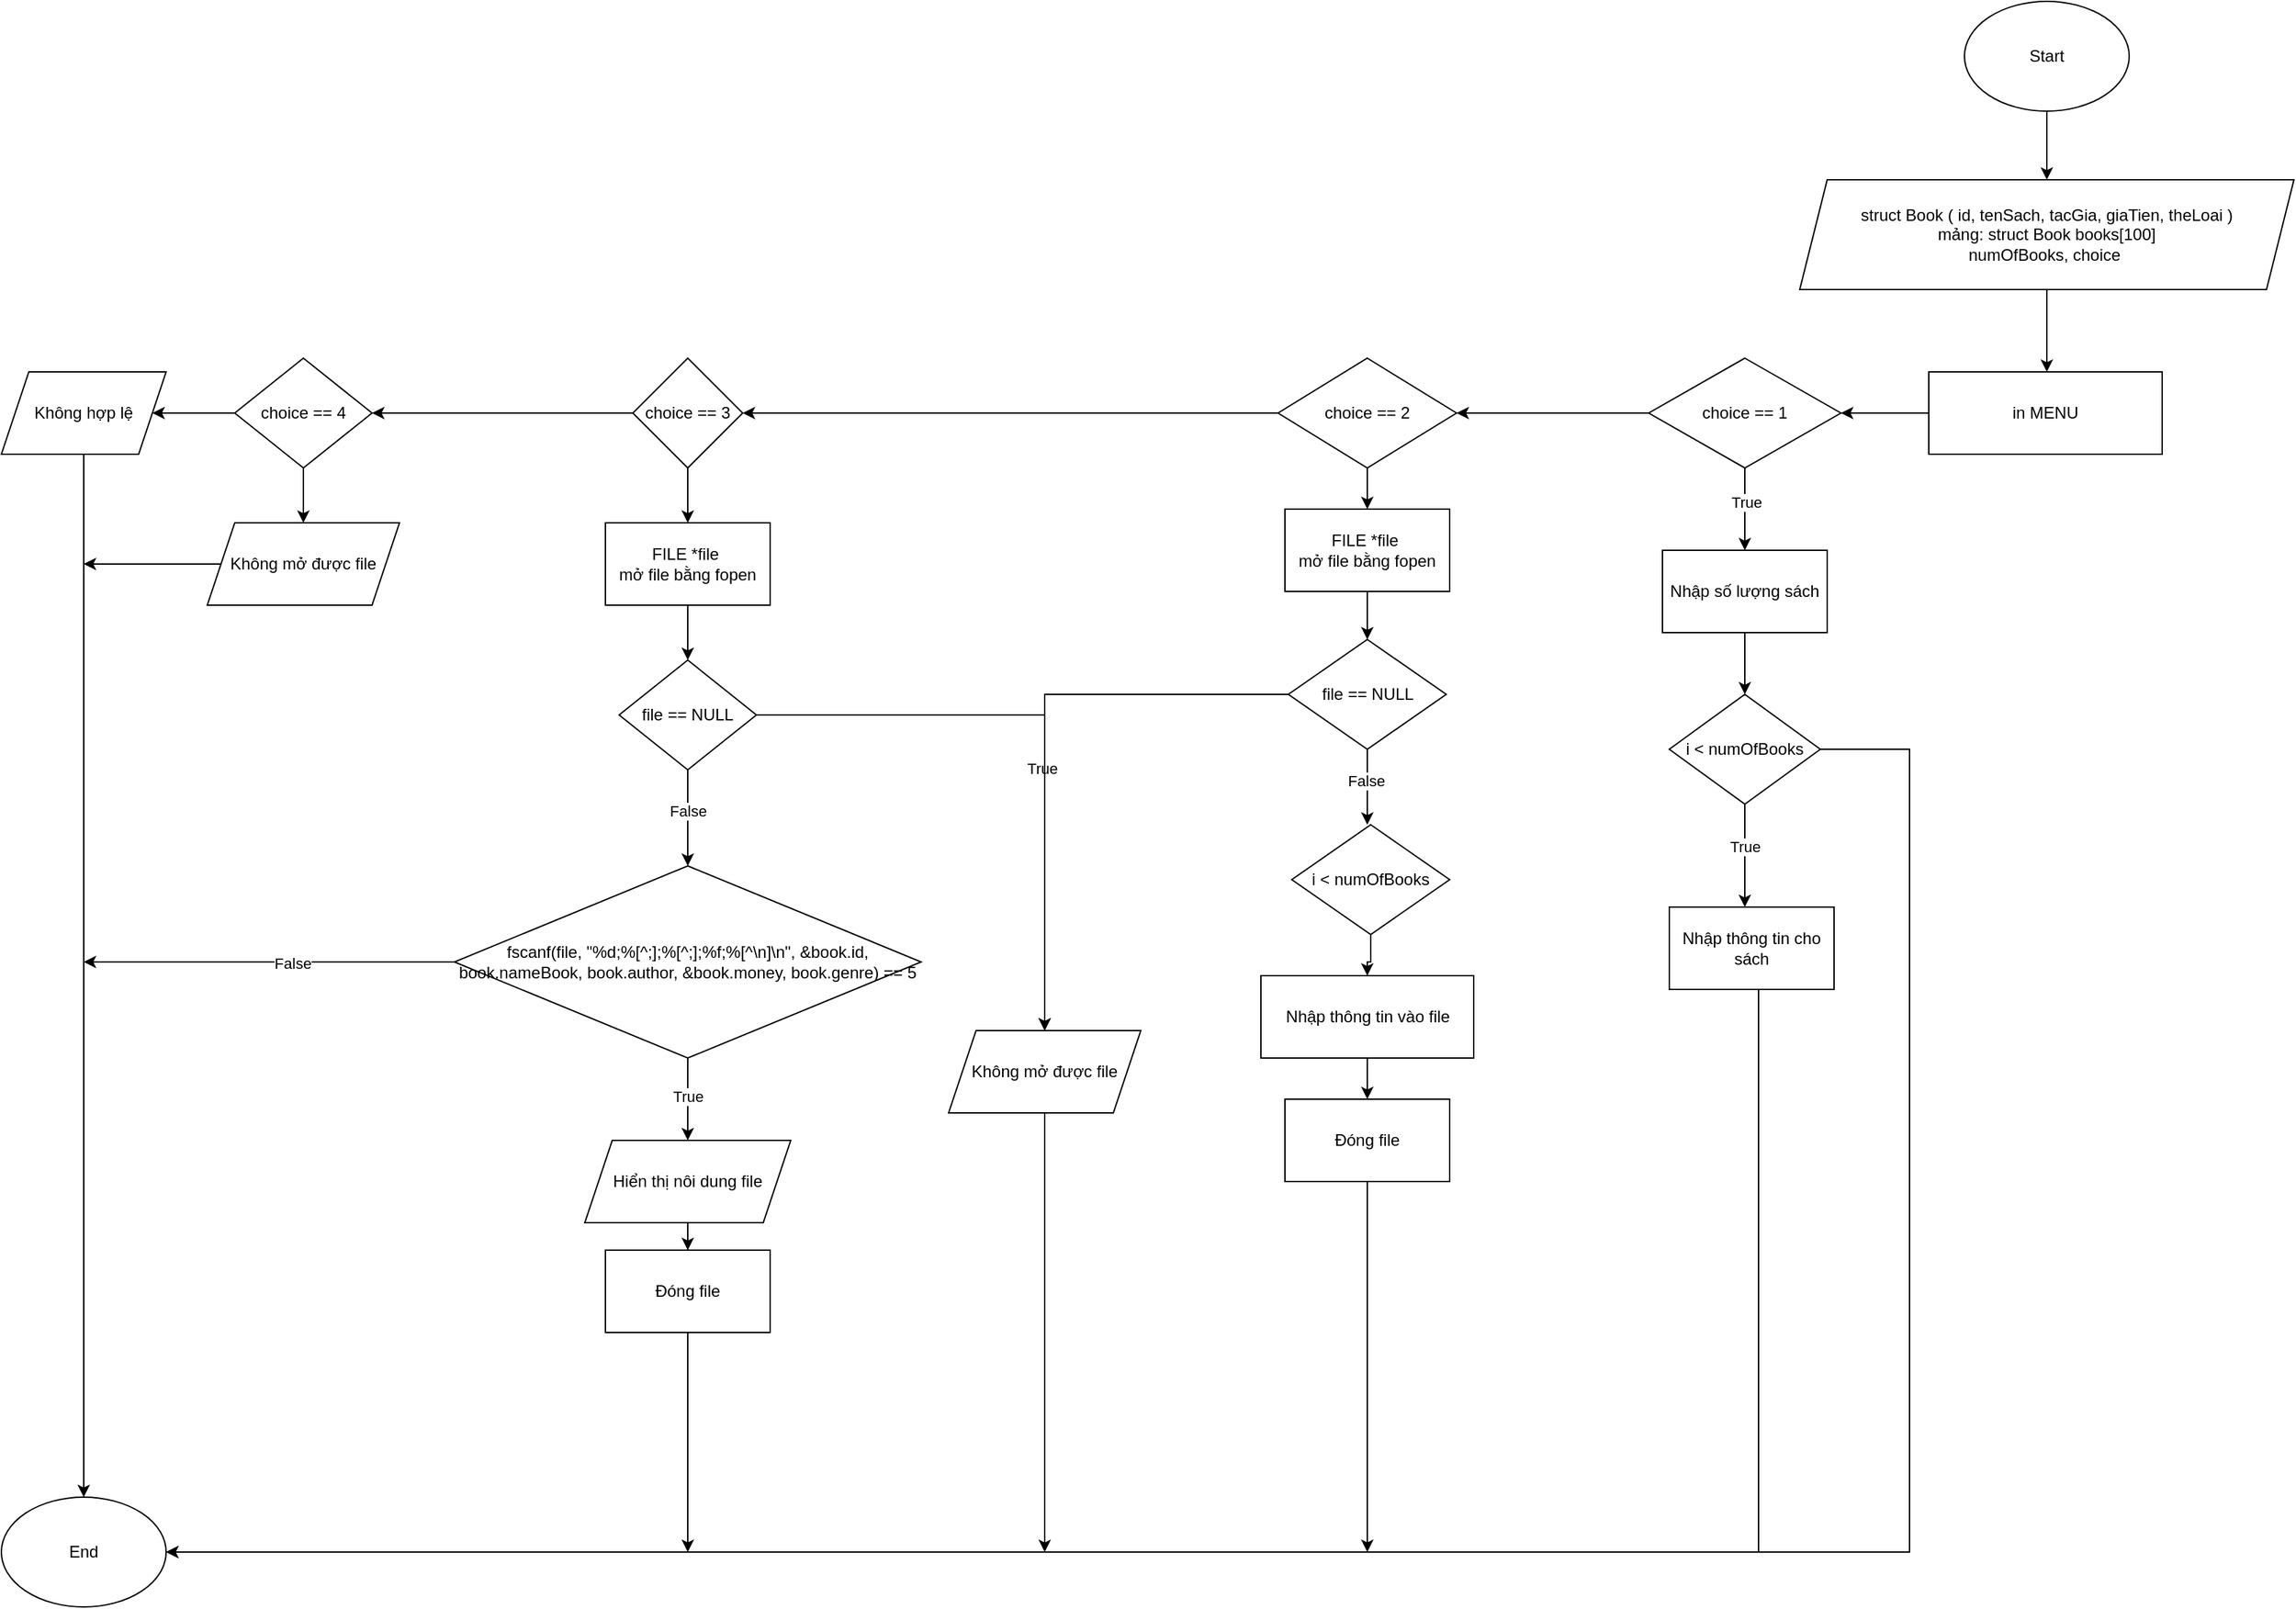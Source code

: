 <mxfile version="22.1.7" type="device">
  <diagram name="Trang-1" id="iGdJ-SQvQNeuKEM64uLv">
    <mxGraphModel dx="2902" dy="604" grid="1" gridSize="10" guides="1" tooltips="1" connect="1" arrows="1" fold="1" page="1" pageScale="1" pageWidth="827" pageHeight="1169" math="0" shadow="0">
      <root>
        <mxCell id="0" />
        <mxCell id="1" parent="0" />
        <mxCell id="-YtUDuBPMdpdBI-4ZtJx-1" style="edgeStyle=orthogonalEdgeStyle;rounded=0;orthogonalLoop=1;jettySize=auto;html=1;" edge="1" parent="1" source="-YtUDuBPMdpdBI-4ZtJx-2" target="-YtUDuBPMdpdBI-4ZtJx-4">
          <mxGeometry relative="1" as="geometry">
            <mxPoint x="330" y="200" as="targetPoint" />
          </mxGeometry>
        </mxCell>
        <mxCell id="-YtUDuBPMdpdBI-4ZtJx-2" value="Start" style="ellipse;whiteSpace=wrap;html=1;" vertex="1" parent="1">
          <mxGeometry x="270" y="40" width="120" height="80" as="geometry" />
        </mxCell>
        <mxCell id="-YtUDuBPMdpdBI-4ZtJx-3" style="edgeStyle=orthogonalEdgeStyle;rounded=0;orthogonalLoop=1;jettySize=auto;html=1;" edge="1" parent="1" source="-YtUDuBPMdpdBI-4ZtJx-4">
          <mxGeometry relative="1" as="geometry">
            <mxPoint x="330" y="310" as="targetPoint" />
          </mxGeometry>
        </mxCell>
        <mxCell id="-YtUDuBPMdpdBI-4ZtJx-4" value="struct Book ( id, tenSach, tacGia, giaTien, theLoai )&lt;br&gt;mảng: struct Book books[100]&lt;br&gt;numOfBooks, choice&amp;nbsp;" style="shape=parallelogram;perimeter=parallelogramPerimeter;whiteSpace=wrap;html=1;fixedSize=1;" vertex="1" parent="1">
          <mxGeometry x="150" y="170" width="360" height="80" as="geometry" />
        </mxCell>
        <mxCell id="-YtUDuBPMdpdBI-4ZtJx-5" style="edgeStyle=orthogonalEdgeStyle;rounded=0;orthogonalLoop=1;jettySize=auto;html=1;" edge="1" parent="1" source="-YtUDuBPMdpdBI-4ZtJx-6" target="-YtUDuBPMdpdBI-4ZtJx-10">
          <mxGeometry relative="1" as="geometry">
            <mxPoint x="170" y="340" as="targetPoint" />
          </mxGeometry>
        </mxCell>
        <mxCell id="-YtUDuBPMdpdBI-4ZtJx-6" value="in MENU" style="rounded=0;whiteSpace=wrap;html=1;" vertex="1" parent="1">
          <mxGeometry x="244" y="310" width="170" height="60" as="geometry" />
        </mxCell>
        <mxCell id="-YtUDuBPMdpdBI-4ZtJx-7" style="edgeStyle=orthogonalEdgeStyle;rounded=0;orthogonalLoop=1;jettySize=auto;html=1;" edge="1" parent="1" source="-YtUDuBPMdpdBI-4ZtJx-10">
          <mxGeometry relative="1" as="geometry">
            <mxPoint x="110" y="440" as="targetPoint" />
          </mxGeometry>
        </mxCell>
        <mxCell id="-YtUDuBPMdpdBI-4ZtJx-8" value="True" style="edgeLabel;html=1;align=center;verticalAlign=middle;resizable=0;points=[];" vertex="1" connectable="0" parent="-YtUDuBPMdpdBI-4ZtJx-7">
          <mxGeometry x="-0.196" y="1" relative="1" as="geometry">
            <mxPoint as="offset" />
          </mxGeometry>
        </mxCell>
        <mxCell id="-YtUDuBPMdpdBI-4ZtJx-9" style="edgeStyle=orthogonalEdgeStyle;rounded=0;orthogonalLoop=1;jettySize=auto;html=1;" edge="1" parent="1" source="-YtUDuBPMdpdBI-4ZtJx-10" target="-YtUDuBPMdpdBI-4ZtJx-21">
          <mxGeometry relative="1" as="geometry">
            <mxPoint x="-140" y="340" as="targetPoint" />
          </mxGeometry>
        </mxCell>
        <mxCell id="-YtUDuBPMdpdBI-4ZtJx-10" value="choice == 1" style="rhombus;whiteSpace=wrap;html=1;" vertex="1" parent="1">
          <mxGeometry x="40" y="300" width="140" height="80" as="geometry" />
        </mxCell>
        <mxCell id="-YtUDuBPMdpdBI-4ZtJx-11" style="edgeStyle=orthogonalEdgeStyle;rounded=0;orthogonalLoop=1;jettySize=auto;html=1;" edge="1" parent="1" source="-YtUDuBPMdpdBI-4ZtJx-12" target="-YtUDuBPMdpdBI-4ZtJx-16">
          <mxGeometry relative="1" as="geometry">
            <mxPoint x="110" y="550" as="targetPoint" />
          </mxGeometry>
        </mxCell>
        <mxCell id="-YtUDuBPMdpdBI-4ZtJx-12" value="Nhập số lượng sách" style="rounded=0;whiteSpace=wrap;html=1;" vertex="1" parent="1">
          <mxGeometry x="50" y="440" width="120" height="60" as="geometry" />
        </mxCell>
        <mxCell id="-YtUDuBPMdpdBI-4ZtJx-13" style="edgeStyle=orthogonalEdgeStyle;rounded=0;orthogonalLoop=1;jettySize=auto;html=1;" edge="1" parent="1" source="-YtUDuBPMdpdBI-4ZtJx-16">
          <mxGeometry relative="1" as="geometry">
            <mxPoint x="110" y="700" as="targetPoint" />
          </mxGeometry>
        </mxCell>
        <mxCell id="-YtUDuBPMdpdBI-4ZtJx-14" value="True" style="edgeLabel;html=1;align=center;verticalAlign=middle;resizable=0;points=[];" vertex="1" connectable="0" parent="-YtUDuBPMdpdBI-4ZtJx-13">
          <mxGeometry x="-0.197" relative="1" as="geometry">
            <mxPoint as="offset" />
          </mxGeometry>
        </mxCell>
        <mxCell id="-YtUDuBPMdpdBI-4ZtJx-15" style="edgeStyle=orthogonalEdgeStyle;rounded=0;orthogonalLoop=1;jettySize=auto;html=1;entryX=1;entryY=0.5;entryDx=0;entryDy=0;" edge="1" parent="1" source="-YtUDuBPMdpdBI-4ZtJx-16" target="-YtUDuBPMdpdBI-4ZtJx-62">
          <mxGeometry relative="1" as="geometry">
            <Array as="points">
              <mxPoint x="230" y="585" />
              <mxPoint x="230" y="1170" />
            </Array>
          </mxGeometry>
        </mxCell>
        <mxCell id="-YtUDuBPMdpdBI-4ZtJx-16" value="i &amp;lt; numOfBooks" style="rhombus;whiteSpace=wrap;html=1;" vertex="1" parent="1">
          <mxGeometry x="55" y="545" width="110" height="80" as="geometry" />
        </mxCell>
        <mxCell id="-YtUDuBPMdpdBI-4ZtJx-17" style="edgeStyle=orthogonalEdgeStyle;rounded=0;orthogonalLoop=1;jettySize=auto;html=1;entryX=1;entryY=0.5;entryDx=0;entryDy=0;" edge="1" parent="1" source="-YtUDuBPMdpdBI-4ZtJx-18" target="-YtUDuBPMdpdBI-4ZtJx-62">
          <mxGeometry relative="1" as="geometry">
            <Array as="points">
              <mxPoint x="120" y="1170" />
            </Array>
          </mxGeometry>
        </mxCell>
        <mxCell id="-YtUDuBPMdpdBI-4ZtJx-18" value="Nhập thông tin cho sách" style="rounded=0;whiteSpace=wrap;html=1;" vertex="1" parent="1">
          <mxGeometry x="55" y="700" width="120" height="60" as="geometry" />
        </mxCell>
        <mxCell id="-YtUDuBPMdpdBI-4ZtJx-19" style="edgeStyle=orthogonalEdgeStyle;rounded=0;orthogonalLoop=1;jettySize=auto;html=1;" edge="1" parent="1" source="-YtUDuBPMdpdBI-4ZtJx-21" target="-YtUDuBPMdpdBI-4ZtJx-23">
          <mxGeometry relative="1" as="geometry">
            <mxPoint x="-165" y="440" as="targetPoint" />
          </mxGeometry>
        </mxCell>
        <mxCell id="-YtUDuBPMdpdBI-4ZtJx-20" style="edgeStyle=orthogonalEdgeStyle;rounded=0;orthogonalLoop=1;jettySize=auto;html=1;" edge="1" parent="1" source="-YtUDuBPMdpdBI-4ZtJx-21" target="-YtUDuBPMdpdBI-4ZtJx-39">
          <mxGeometry relative="1" as="geometry">
            <mxPoint x="-600" y="340" as="targetPoint" />
          </mxGeometry>
        </mxCell>
        <mxCell id="-YtUDuBPMdpdBI-4ZtJx-21" value="choice == 2" style="rhombus;whiteSpace=wrap;html=1;" vertex="1" parent="1">
          <mxGeometry x="-230" y="300" width="130" height="80" as="geometry" />
        </mxCell>
        <mxCell id="-YtUDuBPMdpdBI-4ZtJx-22" style="edgeStyle=orthogonalEdgeStyle;rounded=0;orthogonalLoop=1;jettySize=auto;html=1;" edge="1" parent="1" source="-YtUDuBPMdpdBI-4ZtJx-23" target="-YtUDuBPMdpdBI-4ZtJx-28">
          <mxGeometry relative="1" as="geometry">
            <mxPoint x="-160" y="540" as="targetPoint" />
          </mxGeometry>
        </mxCell>
        <mxCell id="-YtUDuBPMdpdBI-4ZtJx-23" value="FILE *file&amp;nbsp;&lt;br&gt;mở file bằng fopen" style="rounded=0;whiteSpace=wrap;html=1;" vertex="1" parent="1">
          <mxGeometry x="-225" y="410" width="120" height="60" as="geometry" />
        </mxCell>
        <mxCell id="-YtUDuBPMdpdBI-4ZtJx-24" style="edgeStyle=orthogonalEdgeStyle;rounded=0;orthogonalLoop=1;jettySize=auto;html=1;" edge="1" parent="1" source="-YtUDuBPMdpdBI-4ZtJx-28">
          <mxGeometry relative="1" as="geometry">
            <mxPoint x="-165" y="640" as="targetPoint" />
          </mxGeometry>
        </mxCell>
        <mxCell id="-YtUDuBPMdpdBI-4ZtJx-25" value="False" style="edgeLabel;html=1;align=center;verticalAlign=middle;resizable=0;points=[];" vertex="1" connectable="0" parent="-YtUDuBPMdpdBI-4ZtJx-24">
          <mxGeometry x="-0.195" y="-1" relative="1" as="geometry">
            <mxPoint as="offset" />
          </mxGeometry>
        </mxCell>
        <mxCell id="-YtUDuBPMdpdBI-4ZtJx-26" style="edgeStyle=orthogonalEdgeStyle;rounded=0;orthogonalLoop=1;jettySize=auto;html=1;" edge="1" parent="1" source="-YtUDuBPMdpdBI-4ZtJx-28" target="-YtUDuBPMdpdBI-4ZtJx-36">
          <mxGeometry relative="1" as="geometry">
            <mxPoint x="-380" y="730" as="targetPoint" />
          </mxGeometry>
        </mxCell>
        <mxCell id="-YtUDuBPMdpdBI-4ZtJx-27" value="True" style="edgeLabel;html=1;align=center;verticalAlign=middle;resizable=0;points=[];" vertex="1" connectable="0" parent="-YtUDuBPMdpdBI-4ZtJx-26">
          <mxGeometry x="0.097" y="-2" relative="1" as="geometry">
            <mxPoint as="offset" />
          </mxGeometry>
        </mxCell>
        <mxCell id="-YtUDuBPMdpdBI-4ZtJx-28" value="file == NULL" style="rhombus;whiteSpace=wrap;html=1;" vertex="1" parent="1">
          <mxGeometry x="-222.5" y="505" width="115" height="80" as="geometry" />
        </mxCell>
        <mxCell id="-YtUDuBPMdpdBI-4ZtJx-29" style="edgeStyle=orthogonalEdgeStyle;rounded=0;orthogonalLoop=1;jettySize=auto;html=1;" edge="1" parent="1" source="-YtUDuBPMdpdBI-4ZtJx-30" target="-YtUDuBPMdpdBI-4ZtJx-32">
          <mxGeometry relative="1" as="geometry">
            <mxPoint x="-162.5" y="770" as="targetPoint" />
          </mxGeometry>
        </mxCell>
        <mxCell id="-YtUDuBPMdpdBI-4ZtJx-30" value="i &amp;lt; numOfBooks" style="rhombus;whiteSpace=wrap;html=1;" vertex="1" parent="1">
          <mxGeometry x="-220" y="640" width="115" height="80" as="geometry" />
        </mxCell>
        <mxCell id="-YtUDuBPMdpdBI-4ZtJx-31" style="edgeStyle=orthogonalEdgeStyle;rounded=0;orthogonalLoop=1;jettySize=auto;html=1;" edge="1" parent="1" source="-YtUDuBPMdpdBI-4ZtJx-32" target="-YtUDuBPMdpdBI-4ZtJx-34">
          <mxGeometry relative="1" as="geometry">
            <mxPoint x="-165" y="860" as="targetPoint" />
          </mxGeometry>
        </mxCell>
        <mxCell id="-YtUDuBPMdpdBI-4ZtJx-32" value="Nhập thông tin vào file" style="rounded=0;whiteSpace=wrap;html=1;" vertex="1" parent="1">
          <mxGeometry x="-242.5" y="750" width="155" height="60" as="geometry" />
        </mxCell>
        <mxCell id="-YtUDuBPMdpdBI-4ZtJx-33" style="edgeStyle=orthogonalEdgeStyle;rounded=0;orthogonalLoop=1;jettySize=auto;html=1;" edge="1" parent="1" source="-YtUDuBPMdpdBI-4ZtJx-34">
          <mxGeometry relative="1" as="geometry">
            <mxPoint x="-165" y="1170" as="targetPoint" />
          </mxGeometry>
        </mxCell>
        <mxCell id="-YtUDuBPMdpdBI-4ZtJx-34" value="Đóng file" style="rounded=0;whiteSpace=wrap;html=1;" vertex="1" parent="1">
          <mxGeometry x="-225" y="840" width="120" height="60" as="geometry" />
        </mxCell>
        <mxCell id="-YtUDuBPMdpdBI-4ZtJx-35" style="edgeStyle=orthogonalEdgeStyle;rounded=0;orthogonalLoop=1;jettySize=auto;html=1;" edge="1" parent="1" source="-YtUDuBPMdpdBI-4ZtJx-36">
          <mxGeometry relative="1" as="geometry">
            <mxPoint x="-400" y="1170" as="targetPoint" />
          </mxGeometry>
        </mxCell>
        <mxCell id="-YtUDuBPMdpdBI-4ZtJx-36" value="Không mở được file" style="shape=parallelogram;perimeter=parallelogramPerimeter;whiteSpace=wrap;html=1;fixedSize=1;" vertex="1" parent="1">
          <mxGeometry x="-470" y="790" width="140" height="60" as="geometry" />
        </mxCell>
        <mxCell id="-YtUDuBPMdpdBI-4ZtJx-37" style="edgeStyle=orthogonalEdgeStyle;rounded=0;orthogonalLoop=1;jettySize=auto;html=1;" edge="1" parent="1" source="-YtUDuBPMdpdBI-4ZtJx-39" target="-YtUDuBPMdpdBI-4ZtJx-41">
          <mxGeometry relative="1" as="geometry">
            <mxPoint x="-660" y="430" as="targetPoint" />
          </mxGeometry>
        </mxCell>
        <mxCell id="-YtUDuBPMdpdBI-4ZtJx-38" style="edgeStyle=orthogonalEdgeStyle;rounded=0;orthogonalLoop=1;jettySize=auto;html=1;" edge="1" parent="1" source="-YtUDuBPMdpdBI-4ZtJx-39" target="-YtUDuBPMdpdBI-4ZtJx-57">
          <mxGeometry relative="1" as="geometry">
            <mxPoint x="-930" y="340" as="targetPoint" />
          </mxGeometry>
        </mxCell>
        <mxCell id="-YtUDuBPMdpdBI-4ZtJx-39" value="choice == 3" style="rhombus;whiteSpace=wrap;html=1;" vertex="1" parent="1">
          <mxGeometry x="-700" y="300" width="80" height="80" as="geometry" />
        </mxCell>
        <mxCell id="-YtUDuBPMdpdBI-4ZtJx-40" style="edgeStyle=orthogonalEdgeStyle;rounded=0;orthogonalLoop=1;jettySize=auto;html=1;" edge="1" parent="1" source="-YtUDuBPMdpdBI-4ZtJx-41" target="-YtUDuBPMdpdBI-4ZtJx-45">
          <mxGeometry relative="1" as="geometry">
            <mxPoint x="-660" y="520" as="targetPoint" />
          </mxGeometry>
        </mxCell>
        <mxCell id="-YtUDuBPMdpdBI-4ZtJx-41" value="FILE *file&amp;nbsp;&lt;br style=&quot;border-color: var(--border-color);&quot;&gt;mở file bằng fopen" style="rounded=0;whiteSpace=wrap;html=1;" vertex="1" parent="1">
          <mxGeometry x="-720" y="420" width="120" height="60" as="geometry" />
        </mxCell>
        <mxCell id="-YtUDuBPMdpdBI-4ZtJx-42" style="edgeStyle=orthogonalEdgeStyle;rounded=0;orthogonalLoop=1;jettySize=auto;html=1;" edge="1" parent="1" source="-YtUDuBPMdpdBI-4ZtJx-45">
          <mxGeometry relative="1" as="geometry">
            <mxPoint x="-660" y="670" as="targetPoint" />
          </mxGeometry>
        </mxCell>
        <mxCell id="-YtUDuBPMdpdBI-4ZtJx-43" value="False" style="edgeLabel;html=1;align=center;verticalAlign=middle;resizable=0;points=[];" vertex="1" connectable="0" parent="-YtUDuBPMdpdBI-4ZtJx-42">
          <mxGeometry x="-0.168" relative="1" as="geometry">
            <mxPoint as="offset" />
          </mxGeometry>
        </mxCell>
        <mxCell id="-YtUDuBPMdpdBI-4ZtJx-44" style="edgeStyle=orthogonalEdgeStyle;rounded=0;orthogonalLoop=1;jettySize=auto;html=1;entryX=0.5;entryY=0;entryDx=0;entryDy=0;" edge="1" parent="1" source="-YtUDuBPMdpdBI-4ZtJx-45" target="-YtUDuBPMdpdBI-4ZtJx-36">
          <mxGeometry relative="1" as="geometry">
            <mxPoint x="-410" y="550" as="targetPoint" />
          </mxGeometry>
        </mxCell>
        <mxCell id="-YtUDuBPMdpdBI-4ZtJx-45" value="file == NULL" style="rhombus;whiteSpace=wrap;html=1;" vertex="1" parent="1">
          <mxGeometry x="-710" y="520" width="100" height="80" as="geometry" />
        </mxCell>
        <mxCell id="-YtUDuBPMdpdBI-4ZtJx-46" style="edgeStyle=orthogonalEdgeStyle;rounded=0;orthogonalLoop=1;jettySize=auto;html=1;" edge="1" parent="1" source="-YtUDuBPMdpdBI-4ZtJx-50" target="-YtUDuBPMdpdBI-4ZtJx-52">
          <mxGeometry relative="1" as="geometry">
            <mxPoint x="-660" y="970" as="targetPoint" />
          </mxGeometry>
        </mxCell>
        <mxCell id="-YtUDuBPMdpdBI-4ZtJx-47" value="True" style="edgeLabel;html=1;align=center;verticalAlign=middle;resizable=0;points=[];" vertex="1" connectable="0" parent="-YtUDuBPMdpdBI-4ZtJx-46">
          <mxGeometry x="-0.089" relative="1" as="geometry">
            <mxPoint as="offset" />
          </mxGeometry>
        </mxCell>
        <mxCell id="-YtUDuBPMdpdBI-4ZtJx-48" style="edgeStyle=orthogonalEdgeStyle;rounded=0;orthogonalLoop=1;jettySize=auto;html=1;" edge="1" parent="1" source="-YtUDuBPMdpdBI-4ZtJx-50">
          <mxGeometry relative="1" as="geometry">
            <mxPoint x="-1100" y="740" as="targetPoint" />
          </mxGeometry>
        </mxCell>
        <mxCell id="-YtUDuBPMdpdBI-4ZtJx-49" value="False" style="edgeLabel;html=1;align=center;verticalAlign=middle;resizable=0;points=[];" vertex="1" connectable="0" parent="-YtUDuBPMdpdBI-4ZtJx-48">
          <mxGeometry x="-0.128" y="1" relative="1" as="geometry">
            <mxPoint as="offset" />
          </mxGeometry>
        </mxCell>
        <mxCell id="-YtUDuBPMdpdBI-4ZtJx-50" value="fscanf(file, &quot;%d;%[^;];%[^;];%f;%[^\n]\n&quot;, &amp;amp;book.id, book.nameBook, book.author, &amp;amp;book.money, book.genre) == 5" style="rhombus;whiteSpace=wrap;html=1;" vertex="1" parent="1">
          <mxGeometry x="-830" y="670" width="340" height="140" as="geometry" />
        </mxCell>
        <mxCell id="-YtUDuBPMdpdBI-4ZtJx-51" style="edgeStyle=orthogonalEdgeStyle;rounded=0;orthogonalLoop=1;jettySize=auto;html=1;" edge="1" parent="1" source="-YtUDuBPMdpdBI-4ZtJx-52" target="-YtUDuBPMdpdBI-4ZtJx-54">
          <mxGeometry relative="1" as="geometry">
            <mxPoint x="-660" y="980" as="targetPoint" />
          </mxGeometry>
        </mxCell>
        <mxCell id="-YtUDuBPMdpdBI-4ZtJx-52" value="Hiển thị nôi dung file" style="shape=parallelogram;perimeter=parallelogramPerimeter;whiteSpace=wrap;html=1;fixedSize=1;" vertex="1" parent="1">
          <mxGeometry x="-735" y="870" width="150" height="60" as="geometry" />
        </mxCell>
        <mxCell id="-YtUDuBPMdpdBI-4ZtJx-53" style="edgeStyle=orthogonalEdgeStyle;rounded=0;orthogonalLoop=1;jettySize=auto;html=1;" edge="1" parent="1" source="-YtUDuBPMdpdBI-4ZtJx-54">
          <mxGeometry relative="1" as="geometry">
            <mxPoint x="-660" y="1170" as="targetPoint" />
          </mxGeometry>
        </mxCell>
        <mxCell id="-YtUDuBPMdpdBI-4ZtJx-54" value="Đóng file" style="rounded=0;whiteSpace=wrap;html=1;" vertex="1" parent="1">
          <mxGeometry x="-720" y="950" width="120" height="60" as="geometry" />
        </mxCell>
        <mxCell id="-YtUDuBPMdpdBI-4ZtJx-55" style="edgeStyle=orthogonalEdgeStyle;rounded=0;orthogonalLoop=1;jettySize=auto;html=1;" edge="1" parent="1" source="-YtUDuBPMdpdBI-4ZtJx-57" target="-YtUDuBPMdpdBI-4ZtJx-59">
          <mxGeometry relative="1" as="geometry">
            <mxPoint x="-940" y="430" as="targetPoint" />
          </mxGeometry>
        </mxCell>
        <mxCell id="-YtUDuBPMdpdBI-4ZtJx-56" style="edgeStyle=orthogonalEdgeStyle;rounded=0;orthogonalLoop=1;jettySize=auto;html=1;" edge="1" parent="1" source="-YtUDuBPMdpdBI-4ZtJx-57" target="-YtUDuBPMdpdBI-4ZtJx-61">
          <mxGeometry relative="1" as="geometry">
            <mxPoint x="-1050" y="340" as="targetPoint" />
          </mxGeometry>
        </mxCell>
        <mxCell id="-YtUDuBPMdpdBI-4ZtJx-57" value="choice == 4" style="rhombus;whiteSpace=wrap;html=1;" vertex="1" parent="1">
          <mxGeometry x="-990" y="300" width="100" height="80" as="geometry" />
        </mxCell>
        <mxCell id="-YtUDuBPMdpdBI-4ZtJx-58" style="edgeStyle=orthogonalEdgeStyle;rounded=0;orthogonalLoop=1;jettySize=auto;html=1;" edge="1" parent="1" source="-YtUDuBPMdpdBI-4ZtJx-59">
          <mxGeometry relative="1" as="geometry">
            <mxPoint x="-1100" y="450" as="targetPoint" />
          </mxGeometry>
        </mxCell>
        <mxCell id="-YtUDuBPMdpdBI-4ZtJx-59" value="Không mở được file" style="shape=parallelogram;perimeter=parallelogramPerimeter;whiteSpace=wrap;html=1;fixedSize=1;" vertex="1" parent="1">
          <mxGeometry x="-1010" y="420" width="140" height="60" as="geometry" />
        </mxCell>
        <mxCell id="-YtUDuBPMdpdBI-4ZtJx-60" style="edgeStyle=orthogonalEdgeStyle;rounded=0;orthogonalLoop=1;jettySize=auto;html=1;" edge="1" parent="1" source="-YtUDuBPMdpdBI-4ZtJx-61" target="-YtUDuBPMdpdBI-4ZtJx-62">
          <mxGeometry relative="1" as="geometry">
            <mxPoint x="-1100" y="1200" as="targetPoint" />
          </mxGeometry>
        </mxCell>
        <mxCell id="-YtUDuBPMdpdBI-4ZtJx-61" value="Không hợp lệ" style="shape=parallelogram;perimeter=parallelogramPerimeter;whiteSpace=wrap;html=1;fixedSize=1;" vertex="1" parent="1">
          <mxGeometry x="-1160" y="310" width="120" height="60" as="geometry" />
        </mxCell>
        <mxCell id="-YtUDuBPMdpdBI-4ZtJx-62" value="End" style="ellipse;whiteSpace=wrap;html=1;" vertex="1" parent="1">
          <mxGeometry x="-1160" y="1130" width="120" height="80" as="geometry" />
        </mxCell>
      </root>
    </mxGraphModel>
  </diagram>
</mxfile>
